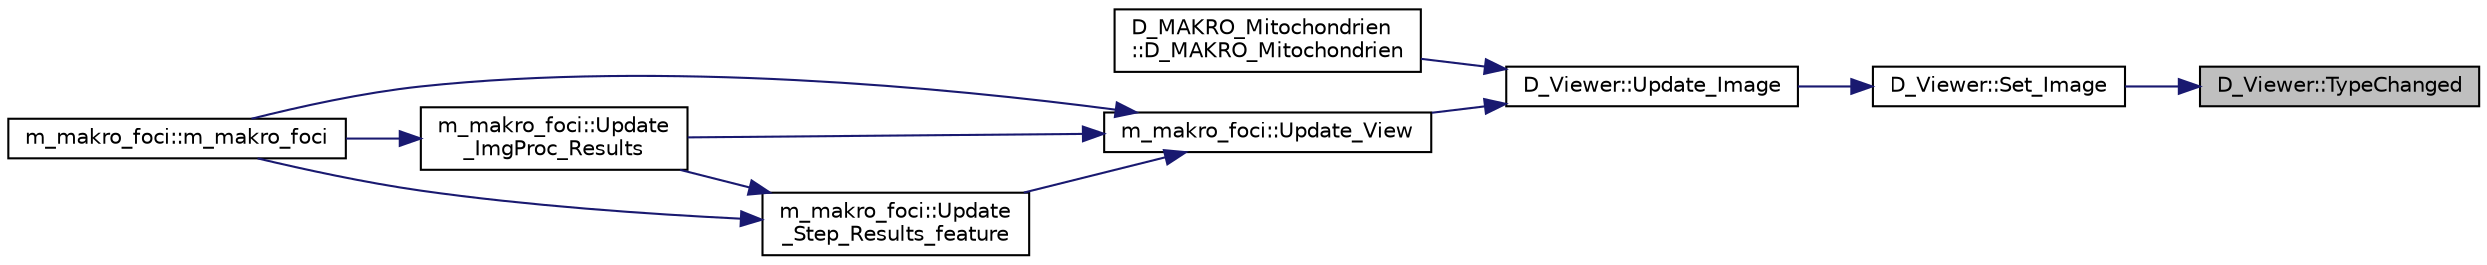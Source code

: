 digraph "D_Viewer::TypeChanged"
{
 // LATEX_PDF_SIZE
  edge [fontname="Helvetica",fontsize="10",labelfontname="Helvetica",labelfontsize="10"];
  node [fontname="Helvetica",fontsize="10",shape=record];
  rankdir="RL";
  Node1 [label="D_Viewer::TypeChanged",height=0.2,width=0.4,color="black", fillcolor="grey75", style="filled", fontcolor="black",tooltip=" "];
  Node1 -> Node2 [dir="back",color="midnightblue",fontsize="10",style="solid"];
  Node2 [label="D_Viewer::Set_Image",height=0.2,width=0.4,color="black", fillcolor="white", style="filled",URL="$class_d___viewer.html#afd944649f022f14ab883e45c40581618",tooltip=" "];
  Node2 -> Node3 [dir="back",color="midnightblue",fontsize="10",style="solid"];
  Node3 [label="D_Viewer::Update_Image",height=0.2,width=0.4,color="black", fillcolor="white", style="filled",URL="$class_d___viewer.html#ad930d0f9d7b3158439e86badac21cd7d",tooltip=" "];
  Node3 -> Node4 [dir="back",color="midnightblue",fontsize="10",style="solid"];
  Node4 [label="D_MAKRO_Mitochondrien\l::D_MAKRO_Mitochondrien",height=0.2,width=0.4,color="black", fillcolor="white", style="filled",URL="$class_d___m_a_k_r_o___mitochondrien.html#a7b081c5ed224b36aa433bba6311d6230",tooltip=" "];
  Node3 -> Node5 [dir="back",color="midnightblue",fontsize="10",style="solid"];
  Node5 [label="m_makro_foci::Update_View",height=0.2,width=0.4,color="black", fillcolor="white", style="filled",URL="$classm__makro__foci.html#a57616b460ddefc98f32c6facdfe256bd",tooltip=" "];
  Node5 -> Node6 [dir="back",color="midnightblue",fontsize="10",style="solid"];
  Node6 [label="m_makro_foci::m_makro_foci",height=0.2,width=0.4,color="black", fillcolor="white", style="filled",URL="$classm__makro__foci.html#a572729ade95da42febe843621df0b5fa",tooltip=" "];
  Node5 -> Node7 [dir="back",color="midnightblue",fontsize="10",style="solid"];
  Node7 [label="m_makro_foci::Update\l_ImgProc_Results",height=0.2,width=0.4,color="black", fillcolor="white", style="filled",URL="$classm__makro__foci.html#abb0fb4f138135ae9e2ba3de9975af0b2",tooltip=" "];
  Node7 -> Node6 [dir="back",color="midnightblue",fontsize="10",style="solid"];
  Node5 -> Node8 [dir="back",color="midnightblue",fontsize="10",style="solid"];
  Node8 [label="m_makro_foci::Update\l_Step_Results_feature",height=0.2,width=0.4,color="black", fillcolor="white", style="filled",URL="$classm__makro__foci.html#a478d8c0fa7bf4d610546d695c6baf8ba",tooltip=" "];
  Node8 -> Node6 [dir="back",color="midnightblue",fontsize="10",style="solid"];
  Node8 -> Node7 [dir="back",color="midnightblue",fontsize="10",style="solid"];
}
